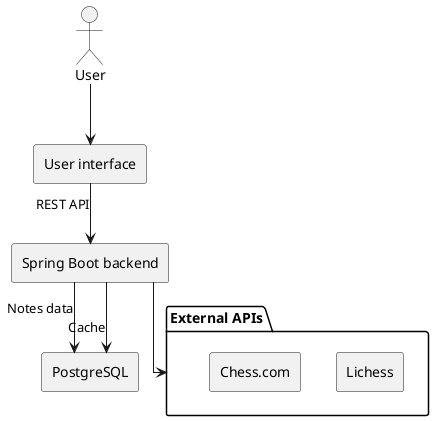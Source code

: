 @startuml
skinparam linetype ortho
actor User
rectangle "User interface" as UI
rectangle "Spring Boot backend" as API
rectangle PostgreSQL

package "External APIs" as External {
    rectangle Lichess
    rectangle "Chess.com" as Chesscom
}

User --> UI
UI --> API: REST API
API --> PostgreSQL: Notes data
API --> PostgreSQL: Cache
API --> External

@enduml
